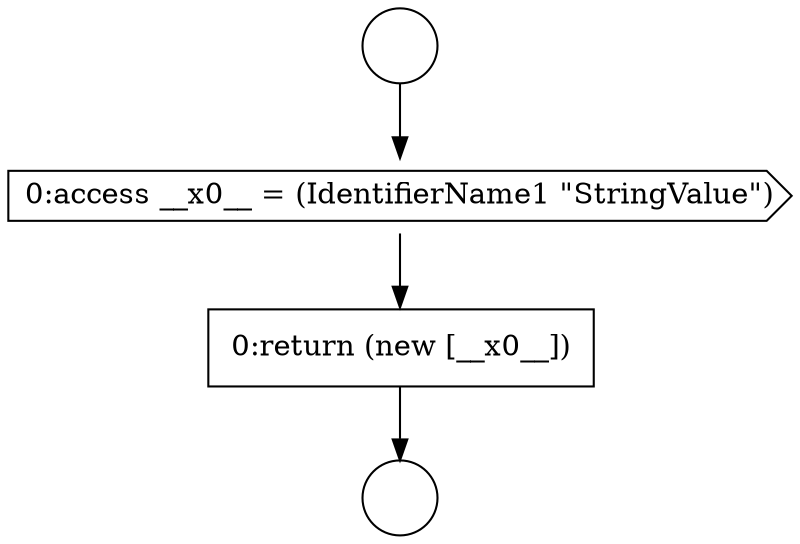 digraph {
  node9796 [shape=circle label=" " color="black" fillcolor="white" style=filled]
  node9798 [shape=cds, label=<<font color="black">0:access __x0__ = (IdentifierName1 &quot;StringValue&quot;)</font>> color="black" fillcolor="white" style=filled]
  node9799 [shape=none, margin=0, label=<<font color="black">
    <table border="0" cellborder="1" cellspacing="0" cellpadding="10">
      <tr><td align="left">0:return (new [__x0__])</td></tr>
    </table>
  </font>> color="black" fillcolor="white" style=filled]
  node9797 [shape=circle label=" " color="black" fillcolor="white" style=filled]
  node9796 -> node9798 [ color="black"]
  node9798 -> node9799 [ color="black"]
  node9799 -> node9797 [ color="black"]
}
